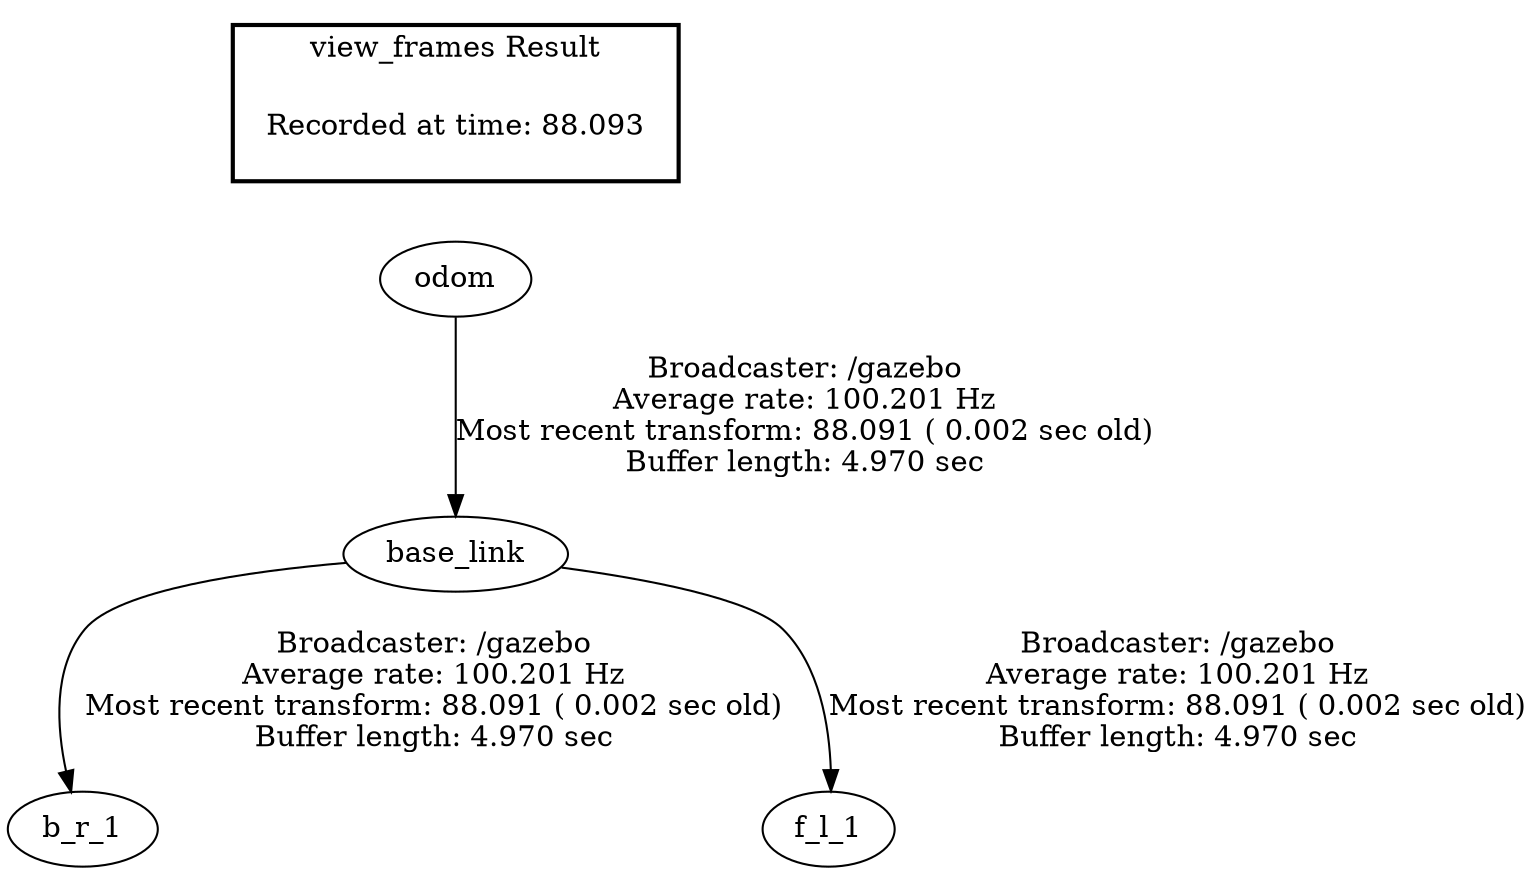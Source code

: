 digraph G {
"odom" -> "base_link"[label="Broadcaster: /gazebo\nAverage rate: 100.201 Hz\nMost recent transform: 88.091 ( 0.002 sec old)\nBuffer length: 4.970 sec\n"];
"base_link" -> "b_r_1"[label="Broadcaster: /gazebo\nAverage rate: 100.201 Hz\nMost recent transform: 88.091 ( 0.002 sec old)\nBuffer length: 4.970 sec\n"];
"base_link" -> "f_l_1"[label="Broadcaster: /gazebo\nAverage rate: 100.201 Hz\nMost recent transform: 88.091 ( 0.002 sec old)\nBuffer length: 4.970 sec\n"];
edge [style=invis];
 subgraph cluster_legend { style=bold; color=black; label ="view_frames Result";
"Recorded at time: 88.093"[ shape=plaintext ] ;
 }->"odom";
}